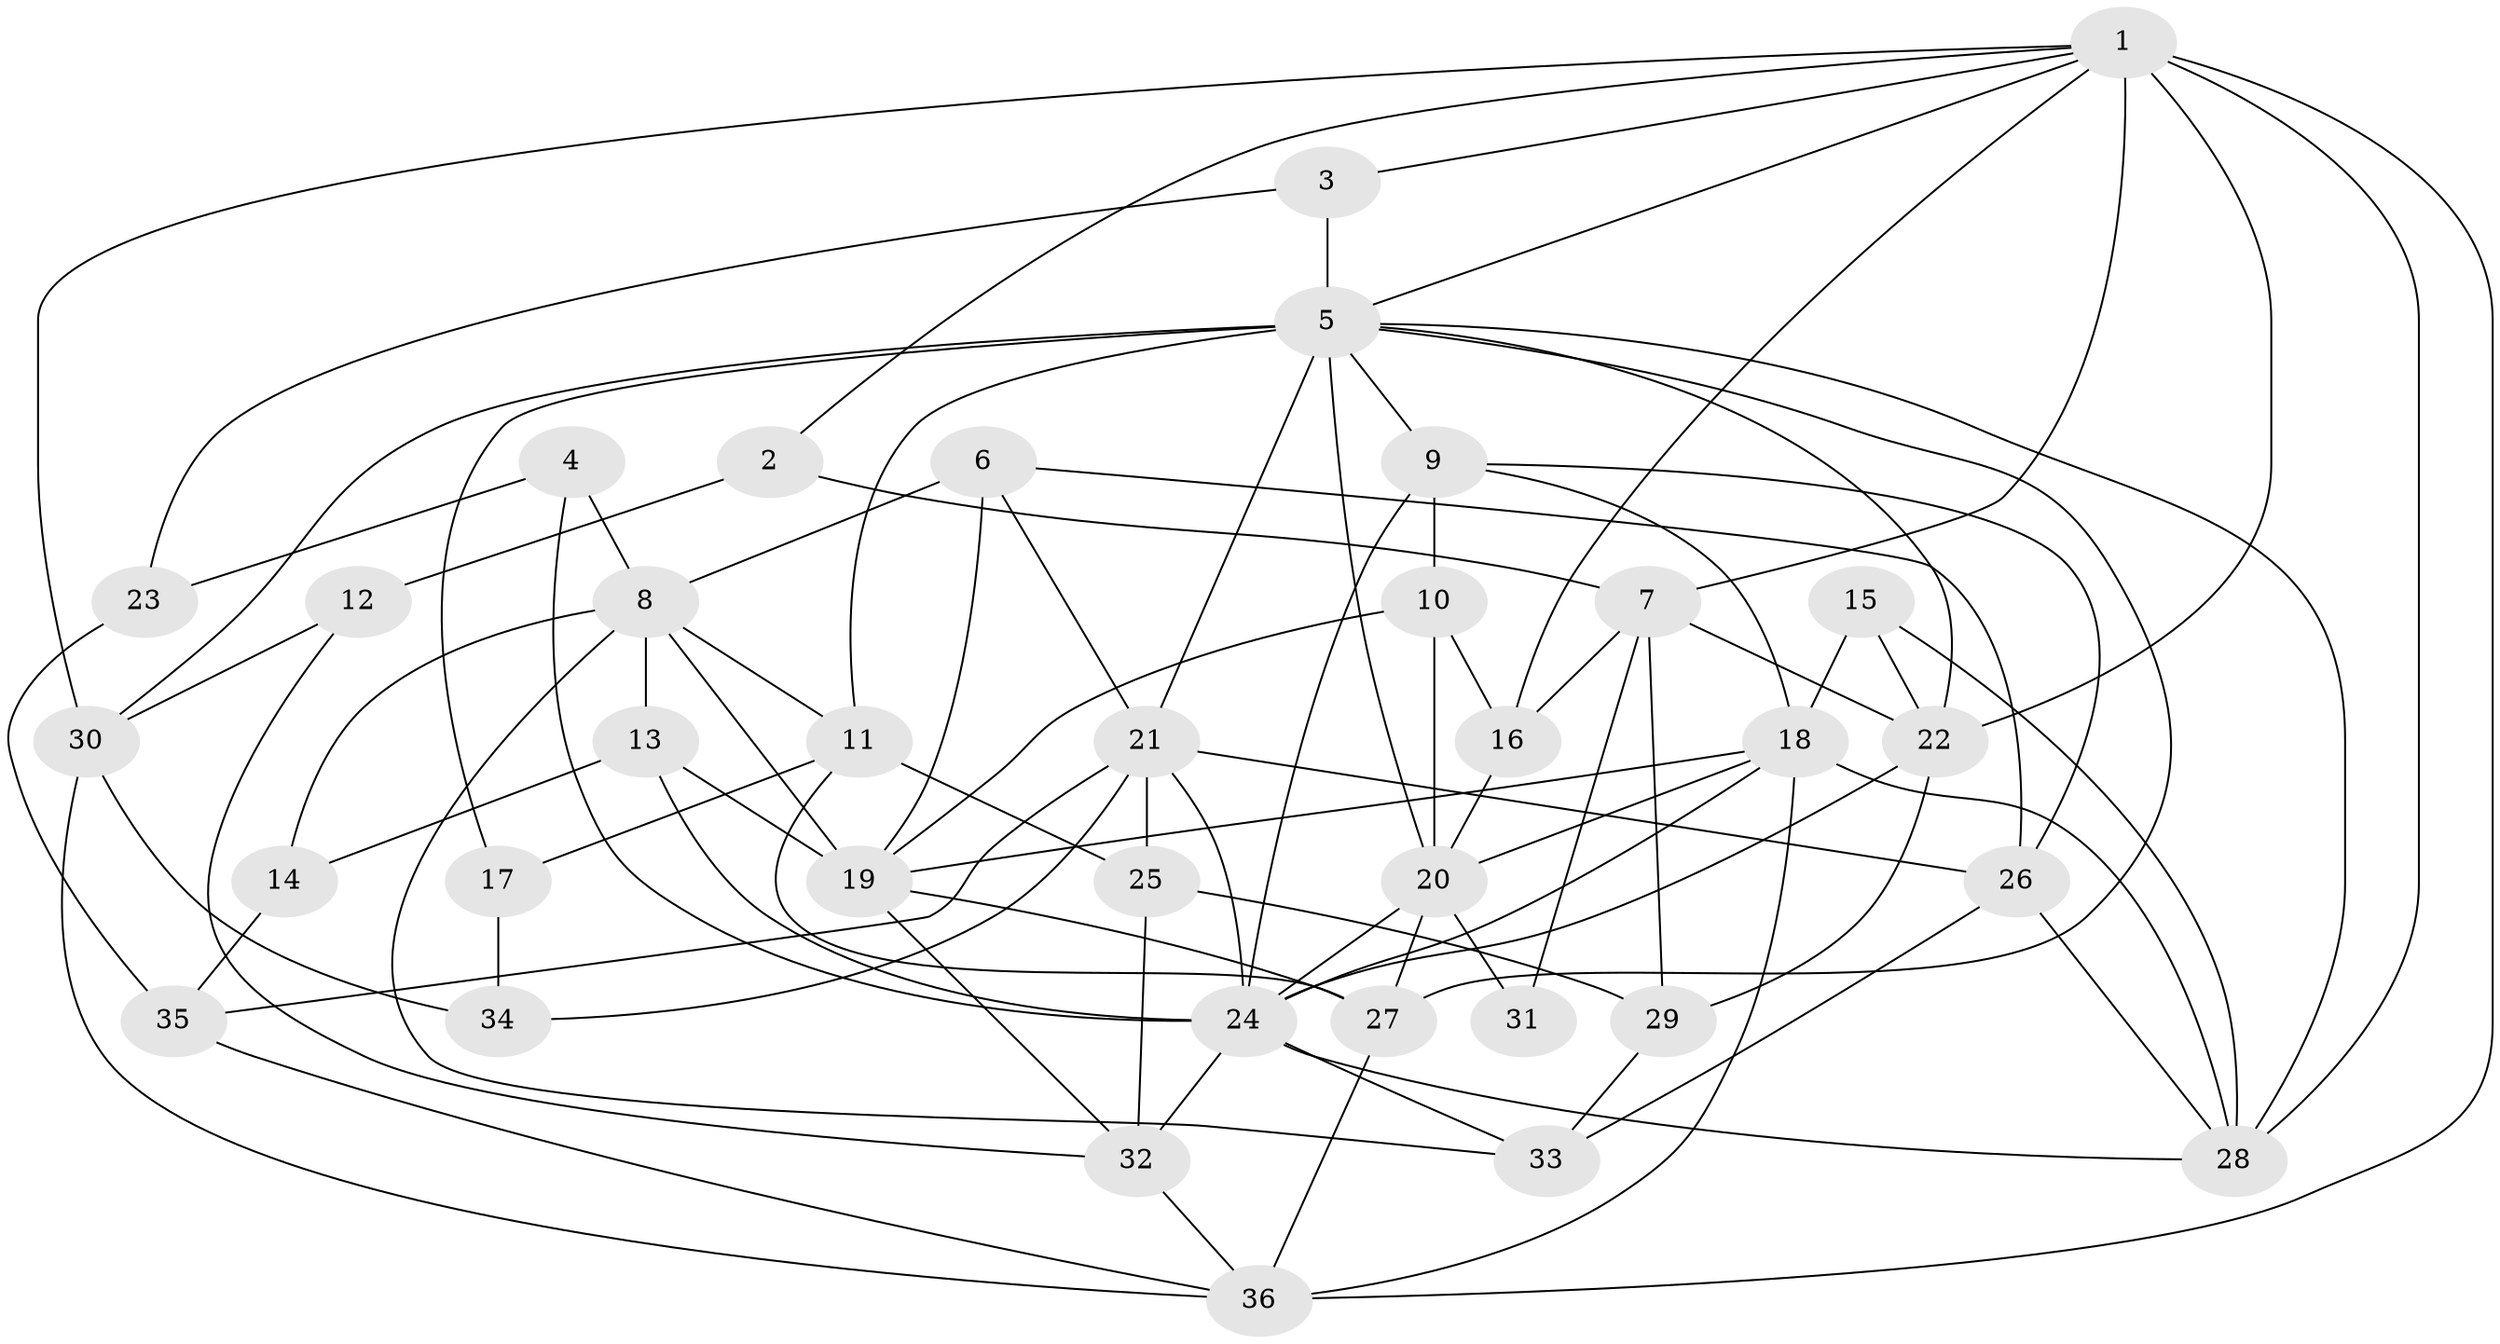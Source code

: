 // original degree distribution, {2: 0.1527777777777778, 4: 0.2916666666666667, 8: 0.027777777777777776, 6: 0.09722222222222222, 7: 0.041666666666666664, 3: 0.3055555555555556, 5: 0.06944444444444445, 12: 0.013888888888888888}
// Generated by graph-tools (version 1.1) at 2025/02/03/09/25 03:02:00]
// undirected, 36 vertices, 90 edges
graph export_dot {
graph [start="1"]
  node [color=gray90,style=filled];
  1;
  2;
  3;
  4;
  5;
  6;
  7;
  8;
  9;
  10;
  11;
  12;
  13;
  14;
  15;
  16;
  17;
  18;
  19;
  20;
  21;
  22;
  23;
  24;
  25;
  26;
  27;
  28;
  29;
  30;
  31;
  32;
  33;
  34;
  35;
  36;
  1 -- 2 [weight=1.0];
  1 -- 3 [weight=1.0];
  1 -- 5 [weight=1.0];
  1 -- 7 [weight=2.0];
  1 -- 16 [weight=1.0];
  1 -- 22 [weight=2.0];
  1 -- 28 [weight=1.0];
  1 -- 30 [weight=1.0];
  1 -- 36 [weight=1.0];
  2 -- 7 [weight=1.0];
  2 -- 12 [weight=1.0];
  3 -- 5 [weight=1.0];
  3 -- 23 [weight=1.0];
  4 -- 8 [weight=1.0];
  4 -- 23 [weight=1.0];
  4 -- 24 [weight=1.0];
  5 -- 9 [weight=1.0];
  5 -- 11 [weight=1.0];
  5 -- 17 [weight=1.0];
  5 -- 20 [weight=1.0];
  5 -- 21 [weight=2.0];
  5 -- 22 [weight=2.0];
  5 -- 27 [weight=1.0];
  5 -- 28 [weight=1.0];
  5 -- 30 [weight=2.0];
  6 -- 8 [weight=2.0];
  6 -- 19 [weight=1.0];
  6 -- 21 [weight=1.0];
  6 -- 26 [weight=1.0];
  7 -- 16 [weight=1.0];
  7 -- 22 [weight=1.0];
  7 -- 29 [weight=2.0];
  7 -- 31 [weight=1.0];
  8 -- 11 [weight=1.0];
  8 -- 13 [weight=1.0];
  8 -- 14 [weight=2.0];
  8 -- 19 [weight=1.0];
  8 -- 33 [weight=1.0];
  9 -- 10 [weight=1.0];
  9 -- 18 [weight=1.0];
  9 -- 24 [weight=1.0];
  9 -- 26 [weight=1.0];
  10 -- 16 [weight=1.0];
  10 -- 19 [weight=1.0];
  10 -- 20 [weight=1.0];
  11 -- 17 [weight=1.0];
  11 -- 25 [weight=1.0];
  11 -- 27 [weight=1.0];
  12 -- 30 [weight=1.0];
  12 -- 32 [weight=1.0];
  13 -- 14 [weight=1.0];
  13 -- 19 [weight=1.0];
  13 -- 24 [weight=1.0];
  14 -- 35 [weight=1.0];
  15 -- 18 [weight=1.0];
  15 -- 22 [weight=1.0];
  15 -- 28 [weight=1.0];
  16 -- 20 [weight=1.0];
  17 -- 34 [weight=1.0];
  18 -- 19 [weight=2.0];
  18 -- 20 [weight=1.0];
  18 -- 24 [weight=1.0];
  18 -- 28 [weight=1.0];
  18 -- 36 [weight=1.0];
  19 -- 27 [weight=1.0];
  19 -- 32 [weight=2.0];
  20 -- 24 [weight=2.0];
  20 -- 27 [weight=1.0];
  20 -- 31 [weight=1.0];
  21 -- 24 [weight=1.0];
  21 -- 25 [weight=1.0];
  21 -- 26 [weight=1.0];
  21 -- 34 [weight=2.0];
  21 -- 35 [weight=2.0];
  22 -- 24 [weight=1.0];
  22 -- 29 [weight=1.0];
  23 -- 35 [weight=1.0];
  24 -- 28 [weight=1.0];
  24 -- 32 [weight=2.0];
  24 -- 33 [weight=1.0];
  25 -- 29 [weight=1.0];
  25 -- 32 [weight=1.0];
  26 -- 28 [weight=1.0];
  26 -- 33 [weight=1.0];
  27 -- 36 [weight=1.0];
  29 -- 33 [weight=1.0];
  30 -- 34 [weight=2.0];
  30 -- 36 [weight=1.0];
  32 -- 36 [weight=1.0];
  35 -- 36 [weight=1.0];
}
